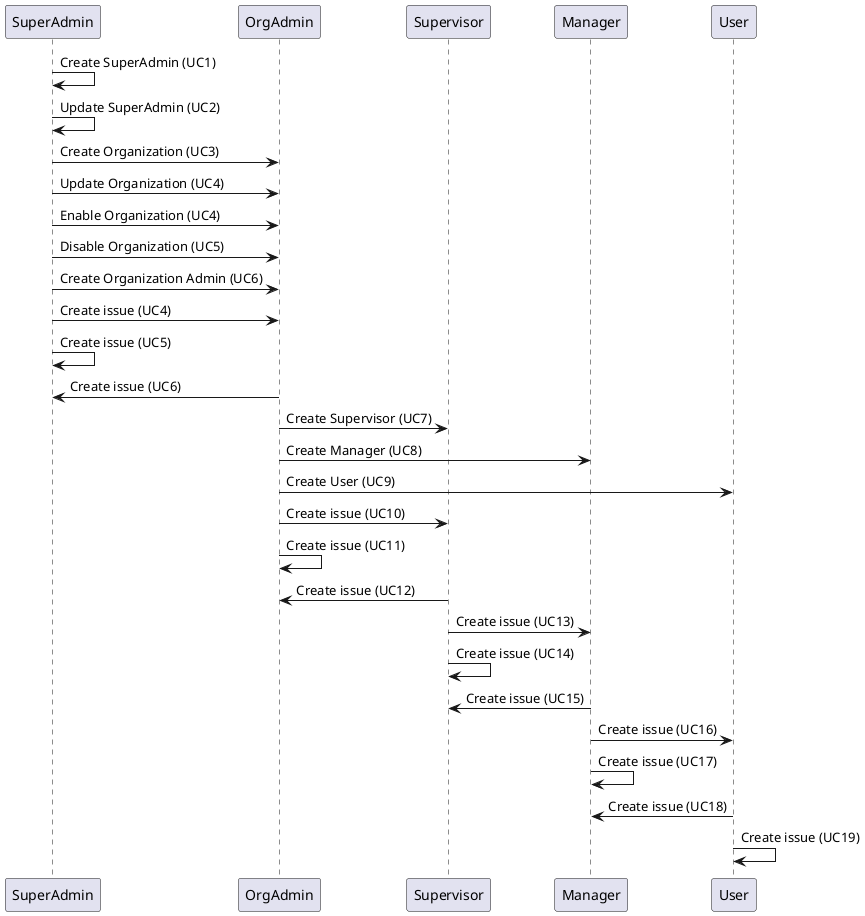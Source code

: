 @startuml AllUseCases

participant "SuperAdmin" as SuperAdmin
SuperAdmin -> SuperAdmin:Create SuperAdmin (UC1)
SuperAdmin -> SuperAdmin:Update SuperAdmin (UC2)

SuperAdmin -> OrgAdmin:Create Organization (UC3)
SuperAdmin -> OrgAdmin:Update Organization (UC4)
SuperAdmin -> OrgAdmin:Enable Organization (UC4)
SuperAdmin -> OrgAdmin:Disable Organization (UC5)

SuperAdmin -> OrgAdmin:Create Organization Admin (UC6)
SuperAdmin -> OrgAdmin:Create issue (UC4)
SuperAdmin -> SuperAdmin:Create issue (UC5)

OrgAdmin -> SuperAdmin:Create issue (UC6)

OrgAdmin -> Supervisor:Create Supervisor (UC7)
OrgAdmin -> Manager:Create Manager (UC8)
OrgAdmin -> User:Create User (UC9)

OrgAdmin -> Supervisor:Create issue (UC10)
OrgAdmin -> OrgAdmin:Create issue (UC11)

participant "Supervisor" as Supervisor
Supervisor -> OrgAdmin:Create issue (UC12)
Supervisor -> Manager:Create issue (UC13)
Supervisor -> Supervisor:Create issue (UC14)


participant "Manager" as Manager
Manager -> Supervisor:Create issue (UC15)
Manager -> User:Create issue (UC16)
Manager -> Manager:Create issue (UC17)


participant "User" as User
User -> Manager:Create issue (UC18)
User -> User:Create issue (UC19)


@enduml